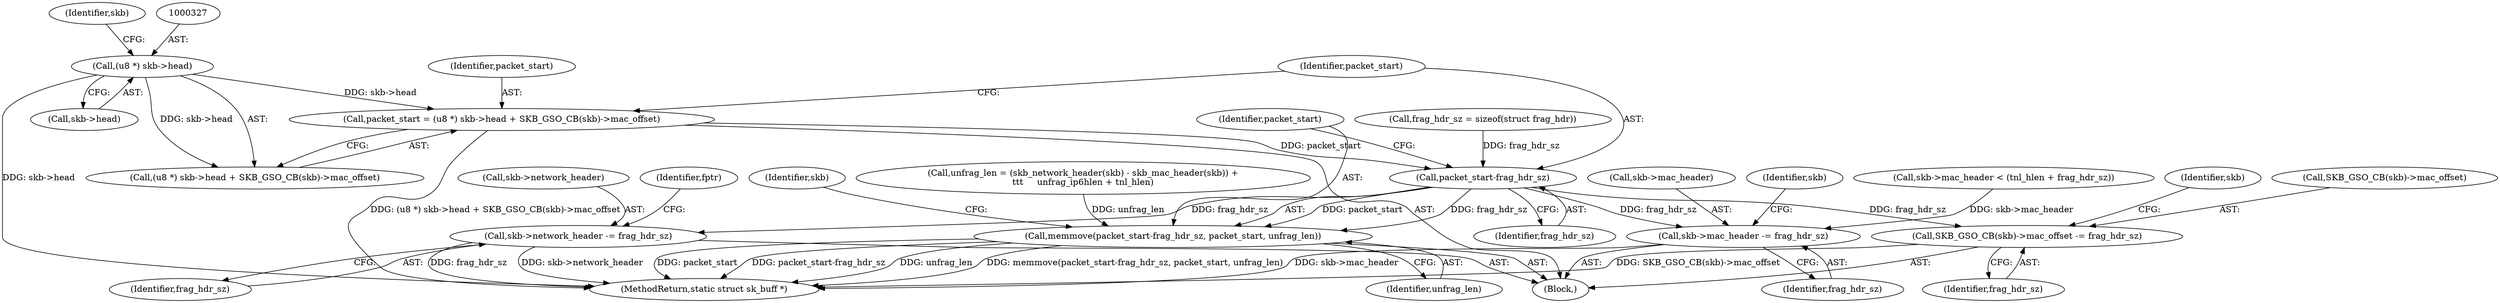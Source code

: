digraph "0_linux_2423496af35d94a87156b063ea5cedffc10a70a1_2@integer" {
"1000323" [label="(Call,packet_start = (u8 *) skb->head + SKB_GSO_CB(skb)->mac_offset)"];
"1000326" [label="(Call,(u8 *) skb->head)"];
"1000336" [label="(Call,packet_start-frag_hdr_sz)"];
"1000335" [label="(Call,memmove(packet_start-frag_hdr_sz, packet_start, unfrag_len))"];
"1000341" [label="(Call,SKB_GSO_CB(skb)->mac_offset -= frag_hdr_sz)"];
"1000347" [label="(Call,skb->mac_header -= frag_hdr_sz)"];
"1000352" [label="(Call,skb->network_header -= frag_hdr_sz)"];
"1000348" [label="(Call,skb->mac_header)"];
"1000325" [label="(Call,(u8 *) skb->head + SKB_GSO_CB(skb)->mac_offset)"];
"1000326" [label="(Call,(u8 *) skb->head)"];
"1000198" [label="(Block,)"];
"1000349" [label="(Identifier,skb)"];
"1000335" [label="(Call,memmove(packet_start-frag_hdr_sz, packet_start, unfrag_len))"];
"1000323" [label="(Call,packet_start = (u8 *) skb->head + SKB_GSO_CB(skb)->mac_offset)"];
"1000340" [label="(Identifier,unfrag_len)"];
"1000353" [label="(Call,skb->network_header)"];
"1000337" [label="(Identifier,packet_start)"];
"1000351" [label="(Identifier,frag_hdr_sz)"];
"1000346" [label="(Identifier,frag_hdr_sz)"];
"1000354" [label="(Identifier,skb)"];
"1000312" [label="(Call,unfrag_len = (skb_network_header(skb) - skb_mac_header(skb)) +\n\t\t\t     unfrag_ip6hlen + tnl_hlen)"];
"1000341" [label="(Call,SKB_GSO_CB(skb)->mac_offset -= frag_hdr_sz)"];
"1000125" [label="(Call,frag_hdr_sz = sizeof(struct frag_hdr))"];
"1000344" [label="(Identifier,skb)"];
"1000347" [label="(Call,skb->mac_header -= frag_hdr_sz)"];
"1000338" [label="(Identifier,frag_hdr_sz)"];
"1000358" [label="(Identifier,fptr)"];
"1000276" [label="(Call,skb->mac_header < (tnl_hlen + frag_hdr_sz))"];
"1000333" [label="(Identifier,skb)"];
"1000339" [label="(Identifier,packet_start)"];
"1000336" [label="(Call,packet_start-frag_hdr_sz)"];
"1000356" [label="(Identifier,frag_hdr_sz)"];
"1000328" [label="(Call,skb->head)"];
"1000403" [label="(MethodReturn,static struct sk_buff *)"];
"1000352" [label="(Call,skb->network_header -= frag_hdr_sz)"];
"1000342" [label="(Call,SKB_GSO_CB(skb)->mac_offset)"];
"1000324" [label="(Identifier,packet_start)"];
"1000323" -> "1000198"  [label="AST: "];
"1000323" -> "1000325"  [label="CFG: "];
"1000324" -> "1000323"  [label="AST: "];
"1000325" -> "1000323"  [label="AST: "];
"1000337" -> "1000323"  [label="CFG: "];
"1000323" -> "1000403"  [label="DDG: (u8 *) skb->head + SKB_GSO_CB(skb)->mac_offset"];
"1000326" -> "1000323"  [label="DDG: skb->head"];
"1000323" -> "1000336"  [label="DDG: packet_start"];
"1000326" -> "1000325"  [label="AST: "];
"1000326" -> "1000328"  [label="CFG: "];
"1000327" -> "1000326"  [label="AST: "];
"1000328" -> "1000326"  [label="AST: "];
"1000333" -> "1000326"  [label="CFG: "];
"1000326" -> "1000403"  [label="DDG: skb->head"];
"1000326" -> "1000325"  [label="DDG: skb->head"];
"1000336" -> "1000335"  [label="AST: "];
"1000336" -> "1000338"  [label="CFG: "];
"1000337" -> "1000336"  [label="AST: "];
"1000338" -> "1000336"  [label="AST: "];
"1000339" -> "1000336"  [label="CFG: "];
"1000336" -> "1000335"  [label="DDG: packet_start"];
"1000336" -> "1000335"  [label="DDG: frag_hdr_sz"];
"1000125" -> "1000336"  [label="DDG: frag_hdr_sz"];
"1000336" -> "1000341"  [label="DDG: frag_hdr_sz"];
"1000336" -> "1000347"  [label="DDG: frag_hdr_sz"];
"1000336" -> "1000352"  [label="DDG: frag_hdr_sz"];
"1000335" -> "1000198"  [label="AST: "];
"1000335" -> "1000340"  [label="CFG: "];
"1000339" -> "1000335"  [label="AST: "];
"1000340" -> "1000335"  [label="AST: "];
"1000344" -> "1000335"  [label="CFG: "];
"1000335" -> "1000403"  [label="DDG: packet_start"];
"1000335" -> "1000403"  [label="DDG: packet_start-frag_hdr_sz"];
"1000335" -> "1000403"  [label="DDG: unfrag_len"];
"1000335" -> "1000403"  [label="DDG: memmove(packet_start-frag_hdr_sz, packet_start, unfrag_len)"];
"1000312" -> "1000335"  [label="DDG: unfrag_len"];
"1000341" -> "1000198"  [label="AST: "];
"1000341" -> "1000346"  [label="CFG: "];
"1000342" -> "1000341"  [label="AST: "];
"1000346" -> "1000341"  [label="AST: "];
"1000349" -> "1000341"  [label="CFG: "];
"1000341" -> "1000403"  [label="DDG: SKB_GSO_CB(skb)->mac_offset"];
"1000347" -> "1000198"  [label="AST: "];
"1000347" -> "1000351"  [label="CFG: "];
"1000348" -> "1000347"  [label="AST: "];
"1000351" -> "1000347"  [label="AST: "];
"1000354" -> "1000347"  [label="CFG: "];
"1000347" -> "1000403"  [label="DDG: skb->mac_header"];
"1000276" -> "1000347"  [label="DDG: skb->mac_header"];
"1000352" -> "1000198"  [label="AST: "];
"1000352" -> "1000356"  [label="CFG: "];
"1000353" -> "1000352"  [label="AST: "];
"1000356" -> "1000352"  [label="AST: "];
"1000358" -> "1000352"  [label="CFG: "];
"1000352" -> "1000403"  [label="DDG: frag_hdr_sz"];
"1000352" -> "1000403"  [label="DDG: skb->network_header"];
}
